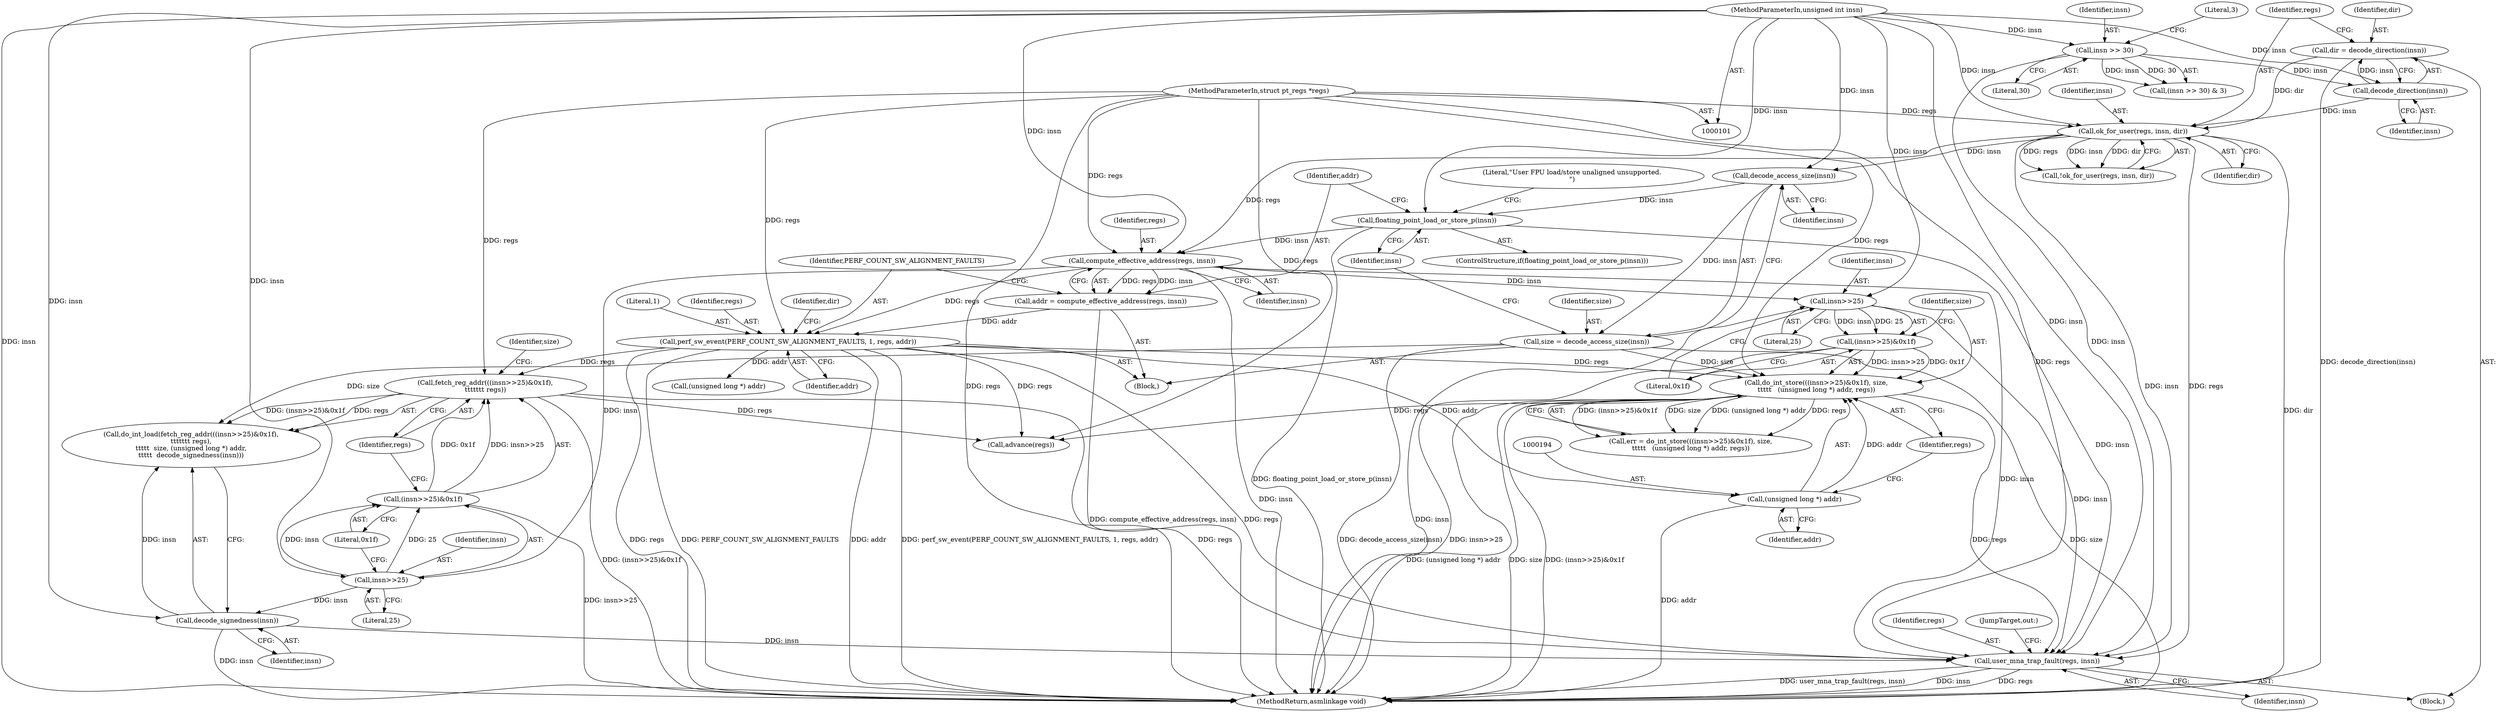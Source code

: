 digraph "0_linux_a8b0ca17b80e92faab46ee7179ba9e99ccb61233_33@pointer" {
"1000218" [label="(Call,user_mna_trap_fault(regs, insn))"];
"1000157" [label="(Call,perf_sw_event(PERF_COUNT_SW_ALIGNMENT_FAULTS, 1, regs, addr))"];
"1000154" [label="(Call,compute_effective_address(regs, insn))"];
"1000130" [label="(Call,ok_for_user(regs, insn, dir))"];
"1000102" [label="(MethodParameterIn,struct pt_regs *regs)"];
"1000126" [label="(Call,decode_direction(insn))"];
"1000118" [label="(Call,insn >> 30)"];
"1000103" [label="(MethodParameterIn,unsigned int insn)"];
"1000124" [label="(Call,dir = decode_direction(insn))"];
"1000146" [label="(Call,floating_point_load_or_store_p(insn))"];
"1000142" [label="(Call,decode_access_size(insn))"];
"1000152" [label="(Call,addr = compute_effective_address(regs, insn))"];
"1000186" [label="(Call,do_int_store(((insn>>25)&0x1f), size,\n\t\t\t\t\t   (unsigned long *) addr, regs))"];
"1000187" [label="(Call,(insn>>25)&0x1f)"];
"1000188" [label="(Call,insn>>25)"];
"1000140" [label="(Call,size = decode_access_size(insn))"];
"1000193" [label="(Call,(unsigned long *) addr)"];
"1000169" [label="(Call,fetch_reg_addr(((insn>>25)&0x1f),\n\t\t\t\t\t\t\t regs))"];
"1000170" [label="(Call,(insn>>25)&0x1f)"];
"1000171" [label="(Call,insn>>25)"];
"1000180" [label="(Call,decode_signedness(insn))"];
"1000154" [label="(Call,compute_effective_address(regs, insn))"];
"1000168" [label="(Call,do_int_load(fetch_reg_addr(((insn>>25)&0x1f),\n\t\t\t\t\t\t\t regs),\n\t\t\t\t\t  size, (unsigned long *) addr,\n\t\t\t\t\t  decode_signedness(insn)))"];
"1000220" [label="(Identifier,insn)"];
"1000142" [label="(Call,decode_access_size(insn))"];
"1000189" [label="(Identifier,insn)"];
"1000195" [label="(Identifier,addr)"];
"1000190" [label="(Literal,25)"];
"1000193" [label="(Call,(unsigned long *) addr)"];
"1000175" [label="(Identifier,regs)"];
"1000176" [label="(Identifier,size)"];
"1000117" [label="(Call,(insn >> 30) & 3)"];
"1000163" [label="(Identifier,dir)"];
"1000119" [label="(Identifier,insn)"];
"1000196" [label="(Identifier,regs)"];
"1000155" [label="(Identifier,regs)"];
"1000169" [label="(Call,fetch_reg_addr(((insn>>25)&0x1f),\n\t\t\t\t\t\t\t regs))"];
"1000218" [label="(Call,user_mna_trap_fault(regs, insn))"];
"1000120" [label="(Literal,30)"];
"1000174" [label="(Literal,0x1f)"];
"1000171" [label="(Call,insn>>25)"];
"1000170" [label="(Call,(insn>>25)&0x1f)"];
"1000152" [label="(Call,addr = compute_effective_address(regs, insn))"];
"1000159" [label="(Literal,1)"];
"1000192" [label="(Identifier,size)"];
"1000140" [label="(Call,size = decode_access_size(insn))"];
"1000145" [label="(ControlStructure,if(floating_point_load_or_store_p(insn)))"];
"1000187" [label="(Call,(insn>>25)&0x1f)"];
"1000180" [label="(Call,decode_signedness(insn))"];
"1000219" [label="(Identifier,regs)"];
"1000161" [label="(Identifier,addr)"];
"1000191" [label="(Literal,0x1f)"];
"1000181" [label="(Identifier,insn)"];
"1000186" [label="(Call,do_int_store(((insn>>25)&0x1f), size,\n\t\t\t\t\t   (unsigned long *) addr, regs))"];
"1000125" [label="(Identifier,dir)"];
"1000177" [label="(Call,(unsigned long *) addr)"];
"1000104" [label="(Block,)"];
"1000131" [label="(Identifier,regs)"];
"1000153" [label="(Identifier,addr)"];
"1000143" [label="(Identifier,insn)"];
"1000150" [label="(Literal,\"User FPU load/store unaligned unsupported.\n\")"];
"1000160" [label="(Identifier,regs)"];
"1000137" [label="(Block,)"];
"1000173" [label="(Literal,25)"];
"1000222" [label="(MethodReturn,asmlinkage void)"];
"1000118" [label="(Call,insn >> 30)"];
"1000221" [label="(JumpTarget,out:)"];
"1000132" [label="(Identifier,insn)"];
"1000127" [label="(Identifier,insn)"];
"1000146" [label="(Call,floating_point_load_or_store_p(insn))"];
"1000141" [label="(Identifier,size)"];
"1000156" [label="(Identifier,insn)"];
"1000121" [label="(Literal,3)"];
"1000158" [label="(Identifier,PERF_COUNT_SW_ALIGNMENT_FAULTS)"];
"1000133" [label="(Identifier,dir)"];
"1000184" [label="(Call,err = do_int_store(((insn>>25)&0x1f), size,\n\t\t\t\t\t   (unsigned long *) addr, regs))"];
"1000103" [label="(MethodParameterIn,unsigned int insn)"];
"1000130" [label="(Call,ok_for_user(regs, insn, dir))"];
"1000124" [label="(Call,dir = decode_direction(insn))"];
"1000129" [label="(Call,!ok_for_user(regs, insn, dir))"];
"1000126" [label="(Call,decode_direction(insn))"];
"1000157" [label="(Call,perf_sw_event(PERF_COUNT_SW_ALIGNMENT_FAULTS, 1, regs, addr))"];
"1000102" [label="(MethodParameterIn,struct pt_regs *regs)"];
"1000214" [label="(Call,advance(regs))"];
"1000147" [label="(Identifier,insn)"];
"1000188" [label="(Call,insn>>25)"];
"1000172" [label="(Identifier,insn)"];
"1000218" -> "1000104"  [label="AST: "];
"1000218" -> "1000220"  [label="CFG: "];
"1000219" -> "1000218"  [label="AST: "];
"1000220" -> "1000218"  [label="AST: "];
"1000221" -> "1000218"  [label="CFG: "];
"1000218" -> "1000222"  [label="DDG: regs"];
"1000218" -> "1000222"  [label="DDG: user_mna_trap_fault(regs, insn)"];
"1000218" -> "1000222"  [label="DDG: insn"];
"1000157" -> "1000218"  [label="DDG: regs"];
"1000186" -> "1000218"  [label="DDG: regs"];
"1000169" -> "1000218"  [label="DDG: regs"];
"1000130" -> "1000218"  [label="DDG: regs"];
"1000130" -> "1000218"  [label="DDG: insn"];
"1000102" -> "1000218"  [label="DDG: regs"];
"1000188" -> "1000218"  [label="DDG: insn"];
"1000180" -> "1000218"  [label="DDG: insn"];
"1000154" -> "1000218"  [label="DDG: insn"];
"1000118" -> "1000218"  [label="DDG: insn"];
"1000146" -> "1000218"  [label="DDG: insn"];
"1000103" -> "1000218"  [label="DDG: insn"];
"1000157" -> "1000137"  [label="AST: "];
"1000157" -> "1000161"  [label="CFG: "];
"1000158" -> "1000157"  [label="AST: "];
"1000159" -> "1000157"  [label="AST: "];
"1000160" -> "1000157"  [label="AST: "];
"1000161" -> "1000157"  [label="AST: "];
"1000163" -> "1000157"  [label="CFG: "];
"1000157" -> "1000222"  [label="DDG: perf_sw_event(PERF_COUNT_SW_ALIGNMENT_FAULTS, 1, regs, addr)"];
"1000157" -> "1000222"  [label="DDG: regs"];
"1000157" -> "1000222"  [label="DDG: PERF_COUNT_SW_ALIGNMENT_FAULTS"];
"1000157" -> "1000222"  [label="DDG: addr"];
"1000154" -> "1000157"  [label="DDG: regs"];
"1000102" -> "1000157"  [label="DDG: regs"];
"1000152" -> "1000157"  [label="DDG: addr"];
"1000157" -> "1000169"  [label="DDG: regs"];
"1000157" -> "1000177"  [label="DDG: addr"];
"1000157" -> "1000193"  [label="DDG: addr"];
"1000157" -> "1000186"  [label="DDG: regs"];
"1000157" -> "1000214"  [label="DDG: regs"];
"1000154" -> "1000152"  [label="AST: "];
"1000154" -> "1000156"  [label="CFG: "];
"1000155" -> "1000154"  [label="AST: "];
"1000156" -> "1000154"  [label="AST: "];
"1000152" -> "1000154"  [label="CFG: "];
"1000154" -> "1000222"  [label="DDG: insn"];
"1000154" -> "1000152"  [label="DDG: regs"];
"1000154" -> "1000152"  [label="DDG: insn"];
"1000130" -> "1000154"  [label="DDG: regs"];
"1000102" -> "1000154"  [label="DDG: regs"];
"1000146" -> "1000154"  [label="DDG: insn"];
"1000103" -> "1000154"  [label="DDG: insn"];
"1000154" -> "1000171"  [label="DDG: insn"];
"1000154" -> "1000188"  [label="DDG: insn"];
"1000130" -> "1000129"  [label="AST: "];
"1000130" -> "1000133"  [label="CFG: "];
"1000131" -> "1000130"  [label="AST: "];
"1000132" -> "1000130"  [label="AST: "];
"1000133" -> "1000130"  [label="AST: "];
"1000129" -> "1000130"  [label="CFG: "];
"1000130" -> "1000222"  [label="DDG: dir"];
"1000130" -> "1000129"  [label="DDG: regs"];
"1000130" -> "1000129"  [label="DDG: insn"];
"1000130" -> "1000129"  [label="DDG: dir"];
"1000102" -> "1000130"  [label="DDG: regs"];
"1000126" -> "1000130"  [label="DDG: insn"];
"1000103" -> "1000130"  [label="DDG: insn"];
"1000124" -> "1000130"  [label="DDG: dir"];
"1000130" -> "1000142"  [label="DDG: insn"];
"1000102" -> "1000101"  [label="AST: "];
"1000102" -> "1000222"  [label="DDG: regs"];
"1000102" -> "1000169"  [label="DDG: regs"];
"1000102" -> "1000186"  [label="DDG: regs"];
"1000102" -> "1000214"  [label="DDG: regs"];
"1000126" -> "1000124"  [label="AST: "];
"1000126" -> "1000127"  [label="CFG: "];
"1000127" -> "1000126"  [label="AST: "];
"1000124" -> "1000126"  [label="CFG: "];
"1000126" -> "1000124"  [label="DDG: insn"];
"1000118" -> "1000126"  [label="DDG: insn"];
"1000103" -> "1000126"  [label="DDG: insn"];
"1000118" -> "1000117"  [label="AST: "];
"1000118" -> "1000120"  [label="CFG: "];
"1000119" -> "1000118"  [label="AST: "];
"1000120" -> "1000118"  [label="AST: "];
"1000121" -> "1000118"  [label="CFG: "];
"1000118" -> "1000117"  [label="DDG: insn"];
"1000118" -> "1000117"  [label="DDG: 30"];
"1000103" -> "1000118"  [label="DDG: insn"];
"1000103" -> "1000101"  [label="AST: "];
"1000103" -> "1000222"  [label="DDG: insn"];
"1000103" -> "1000142"  [label="DDG: insn"];
"1000103" -> "1000146"  [label="DDG: insn"];
"1000103" -> "1000171"  [label="DDG: insn"];
"1000103" -> "1000180"  [label="DDG: insn"];
"1000103" -> "1000188"  [label="DDG: insn"];
"1000124" -> "1000104"  [label="AST: "];
"1000125" -> "1000124"  [label="AST: "];
"1000131" -> "1000124"  [label="CFG: "];
"1000124" -> "1000222"  [label="DDG: decode_direction(insn)"];
"1000146" -> "1000145"  [label="AST: "];
"1000146" -> "1000147"  [label="CFG: "];
"1000147" -> "1000146"  [label="AST: "];
"1000150" -> "1000146"  [label="CFG: "];
"1000153" -> "1000146"  [label="CFG: "];
"1000146" -> "1000222"  [label="DDG: floating_point_load_or_store_p(insn)"];
"1000142" -> "1000146"  [label="DDG: insn"];
"1000142" -> "1000140"  [label="AST: "];
"1000142" -> "1000143"  [label="CFG: "];
"1000143" -> "1000142"  [label="AST: "];
"1000140" -> "1000142"  [label="CFG: "];
"1000142" -> "1000140"  [label="DDG: insn"];
"1000152" -> "1000137"  [label="AST: "];
"1000153" -> "1000152"  [label="AST: "];
"1000158" -> "1000152"  [label="CFG: "];
"1000152" -> "1000222"  [label="DDG: compute_effective_address(regs, insn)"];
"1000186" -> "1000184"  [label="AST: "];
"1000186" -> "1000196"  [label="CFG: "];
"1000187" -> "1000186"  [label="AST: "];
"1000192" -> "1000186"  [label="AST: "];
"1000193" -> "1000186"  [label="AST: "];
"1000196" -> "1000186"  [label="AST: "];
"1000184" -> "1000186"  [label="CFG: "];
"1000186" -> "1000222"  [label="DDG: (insn>>25)&0x1f"];
"1000186" -> "1000222"  [label="DDG: (unsigned long *) addr"];
"1000186" -> "1000222"  [label="DDG: size"];
"1000186" -> "1000184"  [label="DDG: (insn>>25)&0x1f"];
"1000186" -> "1000184"  [label="DDG: size"];
"1000186" -> "1000184"  [label="DDG: (unsigned long *) addr"];
"1000186" -> "1000184"  [label="DDG: regs"];
"1000187" -> "1000186"  [label="DDG: insn>>25"];
"1000187" -> "1000186"  [label="DDG: 0x1f"];
"1000140" -> "1000186"  [label="DDG: size"];
"1000193" -> "1000186"  [label="DDG: addr"];
"1000186" -> "1000214"  [label="DDG: regs"];
"1000187" -> "1000191"  [label="CFG: "];
"1000188" -> "1000187"  [label="AST: "];
"1000191" -> "1000187"  [label="AST: "];
"1000192" -> "1000187"  [label="CFG: "];
"1000187" -> "1000222"  [label="DDG: insn>>25"];
"1000188" -> "1000187"  [label="DDG: insn"];
"1000188" -> "1000187"  [label="DDG: 25"];
"1000188" -> "1000190"  [label="CFG: "];
"1000189" -> "1000188"  [label="AST: "];
"1000190" -> "1000188"  [label="AST: "];
"1000191" -> "1000188"  [label="CFG: "];
"1000188" -> "1000222"  [label="DDG: insn"];
"1000140" -> "1000137"  [label="AST: "];
"1000141" -> "1000140"  [label="AST: "];
"1000147" -> "1000140"  [label="CFG: "];
"1000140" -> "1000222"  [label="DDG: size"];
"1000140" -> "1000222"  [label="DDG: decode_access_size(insn)"];
"1000140" -> "1000168"  [label="DDG: size"];
"1000193" -> "1000195"  [label="CFG: "];
"1000194" -> "1000193"  [label="AST: "];
"1000195" -> "1000193"  [label="AST: "];
"1000196" -> "1000193"  [label="CFG: "];
"1000193" -> "1000222"  [label="DDG: addr"];
"1000169" -> "1000168"  [label="AST: "];
"1000169" -> "1000175"  [label="CFG: "];
"1000170" -> "1000169"  [label="AST: "];
"1000175" -> "1000169"  [label="AST: "];
"1000176" -> "1000169"  [label="CFG: "];
"1000169" -> "1000222"  [label="DDG: (insn>>25)&0x1f"];
"1000169" -> "1000168"  [label="DDG: (insn>>25)&0x1f"];
"1000169" -> "1000168"  [label="DDG: regs"];
"1000170" -> "1000169"  [label="DDG: insn>>25"];
"1000170" -> "1000169"  [label="DDG: 0x1f"];
"1000169" -> "1000214"  [label="DDG: regs"];
"1000170" -> "1000174"  [label="CFG: "];
"1000171" -> "1000170"  [label="AST: "];
"1000174" -> "1000170"  [label="AST: "];
"1000175" -> "1000170"  [label="CFG: "];
"1000170" -> "1000222"  [label="DDG: insn>>25"];
"1000171" -> "1000170"  [label="DDG: insn"];
"1000171" -> "1000170"  [label="DDG: 25"];
"1000171" -> "1000173"  [label="CFG: "];
"1000172" -> "1000171"  [label="AST: "];
"1000173" -> "1000171"  [label="AST: "];
"1000174" -> "1000171"  [label="CFG: "];
"1000171" -> "1000180"  [label="DDG: insn"];
"1000180" -> "1000168"  [label="AST: "];
"1000180" -> "1000181"  [label="CFG: "];
"1000181" -> "1000180"  [label="AST: "];
"1000168" -> "1000180"  [label="CFG: "];
"1000180" -> "1000222"  [label="DDG: insn"];
"1000180" -> "1000168"  [label="DDG: insn"];
}
